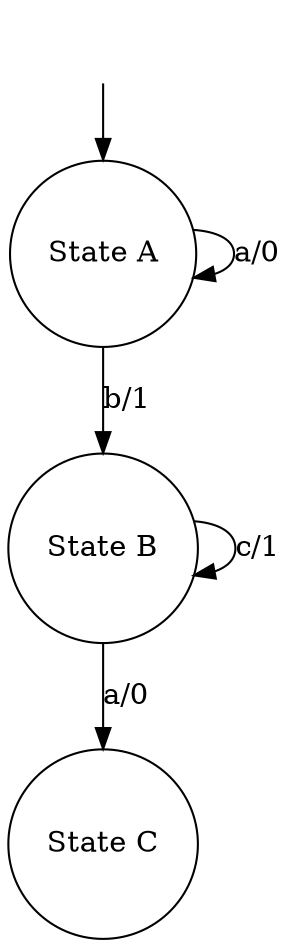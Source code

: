 digraph "mealy-machine" {
	__start0 [label="" shape=none]
	__start0 -> "State A"
	"State C" [label="State C" shape=circle]
	"State A" [label="State A" shape=circle]
	"State B" [label="State B" shape=circle]
	"State A" -> "State A" [label="a/0"]
	"State A" -> "State B" [label="b/1"]
	"State B" -> "State C" [label="a/0"]
	"State B" -> "State B" [label="c/1"]
}
